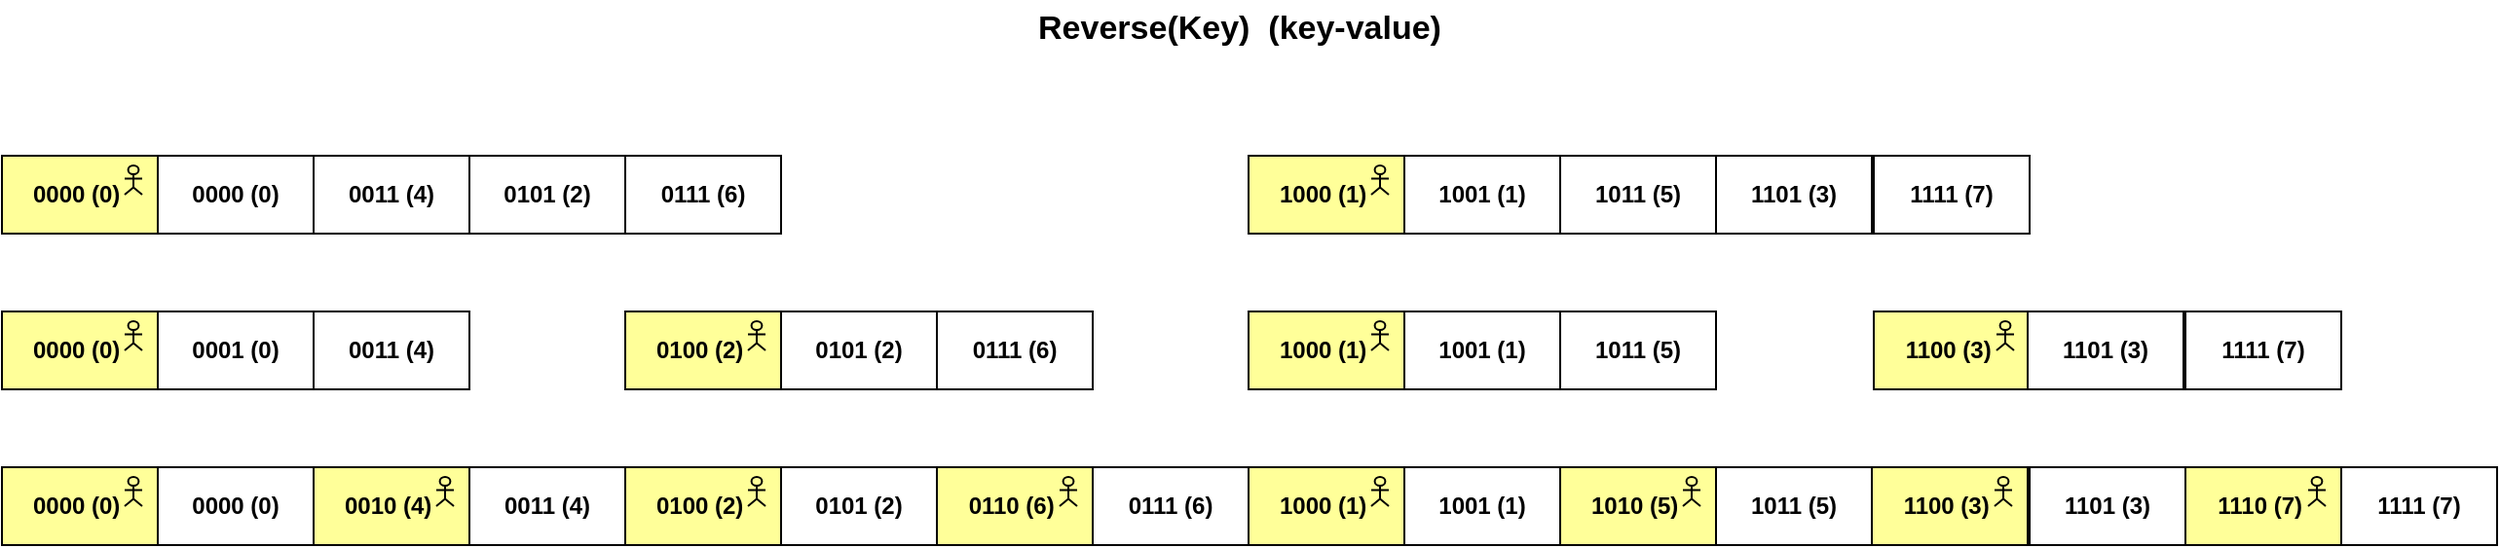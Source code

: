 <mxfile version="21.7.5" type="device">
  <diagram name="第 1 页" id="RAFWVlt1COdzInmdE8SN">
    <mxGraphModel dx="1200" dy="836" grid="1" gridSize="10" guides="1" tooltips="1" connect="1" arrows="1" fold="1" page="1" pageScale="1" pageWidth="827" pageHeight="1169" math="0" shadow="0">
      <root>
        <mxCell id="0" />
        <mxCell id="1" parent="0" />
        <mxCell id="FZ4wsT6G5ozGQsdqxxKQ-26" value="&lt;b&gt;0000 (0)&amp;nbsp;&lt;/b&gt;" style="html=1;outlineConnect=0;whiteSpace=wrap;fillColor=#ffff99;shape=mxgraph.archimate3.application;appType=actor;archiType=square;" vertex="1" parent="1">
          <mxGeometry x="120" y="360" width="80" height="40" as="geometry" />
        </mxCell>
        <mxCell id="FZ4wsT6G5ozGQsdqxxKQ-27" value="&lt;b&gt;0000 (0)&lt;/b&gt;" style="rounded=0;whiteSpace=wrap;html=1;" vertex="1" parent="1">
          <mxGeometry x="200" y="360" width="80" height="40" as="geometry" />
        </mxCell>
        <mxCell id="FZ4wsT6G5ozGQsdqxxKQ-30" value="&lt;b&gt;0011 (4)&lt;/b&gt;" style="rounded=0;whiteSpace=wrap;html=1;" vertex="1" parent="1">
          <mxGeometry x="280" y="360" width="80" height="40" as="geometry" />
        </mxCell>
        <mxCell id="FZ4wsT6G5ozGQsdqxxKQ-31" value="&lt;b&gt;0101 (2)&lt;/b&gt;" style="rounded=0;whiteSpace=wrap;html=1;" vertex="1" parent="1">
          <mxGeometry x="360" y="360" width="80" height="40" as="geometry" />
        </mxCell>
        <mxCell id="FZ4wsT6G5ozGQsdqxxKQ-32" value="&lt;b&gt;0111 (6)&lt;/b&gt;" style="rounded=0;whiteSpace=wrap;html=1;" vertex="1" parent="1">
          <mxGeometry x="440" y="360" width="80" height="40" as="geometry" />
        </mxCell>
        <mxCell id="FZ4wsT6G5ozGQsdqxxKQ-33" value="&lt;b&gt;1000 (1)&amp;nbsp;&lt;/b&gt;" style="html=1;outlineConnect=0;whiteSpace=wrap;fillColor=#ffff99;shape=mxgraph.archimate3.application;appType=actor;archiType=square;" vertex="1" parent="1">
          <mxGeometry x="760" y="360" width="80" height="40" as="geometry" />
        </mxCell>
        <mxCell id="FZ4wsT6G5ozGQsdqxxKQ-34" value="&lt;b&gt;1001 (1)&lt;/b&gt;" style="rounded=0;whiteSpace=wrap;html=1;" vertex="1" parent="1">
          <mxGeometry x="840" y="360" width="80" height="40" as="geometry" />
        </mxCell>
        <mxCell id="FZ4wsT6G5ozGQsdqxxKQ-35" value="&lt;b&gt;1011 (5)&lt;/b&gt;" style="rounded=0;whiteSpace=wrap;html=1;" vertex="1" parent="1">
          <mxGeometry x="920" y="360" width="80" height="40" as="geometry" />
        </mxCell>
        <mxCell id="FZ4wsT6G5ozGQsdqxxKQ-36" value="&lt;b&gt;1101 (3)&lt;/b&gt;" style="rounded=0;whiteSpace=wrap;html=1;" vertex="1" parent="1">
          <mxGeometry x="1000" y="360" width="80" height="40" as="geometry" />
        </mxCell>
        <mxCell id="FZ4wsT6G5ozGQsdqxxKQ-37" value="&lt;b&gt;1111 (7)&lt;/b&gt;" style="rounded=0;whiteSpace=wrap;html=1;" vertex="1" parent="1">
          <mxGeometry x="1081" y="360" width="80" height="40" as="geometry" />
        </mxCell>
        <mxCell id="FZ4wsT6G5ozGQsdqxxKQ-38" value="&lt;b&gt;0000 (0)&amp;nbsp;&lt;/b&gt;" style="html=1;outlineConnect=0;whiteSpace=wrap;fillColor=#ffff99;shape=mxgraph.archimate3.application;appType=actor;archiType=square;" vertex="1" parent="1">
          <mxGeometry x="120" y="440" width="80" height="40" as="geometry" />
        </mxCell>
        <mxCell id="FZ4wsT6G5ozGQsdqxxKQ-39" value="&lt;b&gt;0001 (0)&lt;/b&gt;" style="rounded=0;whiteSpace=wrap;html=1;" vertex="1" parent="1">
          <mxGeometry x="200" y="440" width="80" height="40" as="geometry" />
        </mxCell>
        <mxCell id="FZ4wsT6G5ozGQsdqxxKQ-40" value="&lt;b&gt;0011 (4)&lt;/b&gt;" style="rounded=0;whiteSpace=wrap;html=1;" vertex="1" parent="1">
          <mxGeometry x="280" y="440" width="80" height="40" as="geometry" />
        </mxCell>
        <mxCell id="FZ4wsT6G5ozGQsdqxxKQ-41" value="&lt;b&gt;0100 (2)&amp;nbsp;&lt;/b&gt;" style="html=1;outlineConnect=0;whiteSpace=wrap;fillColor=#ffff99;shape=mxgraph.archimate3.application;appType=actor;archiType=square;" vertex="1" parent="1">
          <mxGeometry x="440" y="440" width="80" height="40" as="geometry" />
        </mxCell>
        <mxCell id="FZ4wsT6G5ozGQsdqxxKQ-42" value="&lt;b&gt;0101 (2)&lt;/b&gt;" style="rounded=0;whiteSpace=wrap;html=1;" vertex="1" parent="1">
          <mxGeometry x="520" y="440" width="80" height="40" as="geometry" />
        </mxCell>
        <mxCell id="FZ4wsT6G5ozGQsdqxxKQ-45" value="&lt;b&gt;1000 (1)&amp;nbsp;&lt;/b&gt;" style="html=1;outlineConnect=0;whiteSpace=wrap;fillColor=#ffff99;shape=mxgraph.archimate3.application;appType=actor;archiType=square;" vertex="1" parent="1">
          <mxGeometry x="760" y="440" width="80" height="40" as="geometry" />
        </mxCell>
        <mxCell id="FZ4wsT6G5ozGQsdqxxKQ-46" value="&lt;b&gt;1001 (1)&lt;/b&gt;" style="rounded=0;whiteSpace=wrap;html=1;" vertex="1" parent="1">
          <mxGeometry x="840" y="440" width="80" height="40" as="geometry" />
        </mxCell>
        <mxCell id="FZ4wsT6G5ozGQsdqxxKQ-47" value="&lt;b&gt;1011 (5)&lt;/b&gt;" style="rounded=0;whiteSpace=wrap;html=1;" vertex="1" parent="1">
          <mxGeometry x="920" y="440" width="80" height="40" as="geometry" />
        </mxCell>
        <mxCell id="FZ4wsT6G5ozGQsdqxxKQ-48" value="&lt;b&gt;1100 (3)&amp;nbsp;&lt;/b&gt;" style="html=1;outlineConnect=0;whiteSpace=wrap;fillColor=#ffff99;shape=mxgraph.archimate3.application;appType=actor;archiType=square;" vertex="1" parent="1">
          <mxGeometry x="1081" y="440" width="80" height="40" as="geometry" />
        </mxCell>
        <mxCell id="FZ4wsT6G5ozGQsdqxxKQ-49" value="&lt;b&gt;1101 (3)&lt;/b&gt;" style="rounded=0;whiteSpace=wrap;html=1;" vertex="1" parent="1">
          <mxGeometry x="1160" y="440" width="80" height="40" as="geometry" />
        </mxCell>
        <mxCell id="FZ4wsT6G5ozGQsdqxxKQ-50" value="&lt;b&gt;1111 (7)&lt;/b&gt;" style="rounded=0;whiteSpace=wrap;html=1;" vertex="1" parent="1">
          <mxGeometry x="1241" y="440" width="80" height="40" as="geometry" />
        </mxCell>
        <mxCell id="FZ4wsT6G5ozGQsdqxxKQ-51" value="&lt;b&gt;0111 (6)&lt;/b&gt;" style="rounded=0;whiteSpace=wrap;html=1;" vertex="1" parent="1">
          <mxGeometry x="600" y="440" width="80" height="40" as="geometry" />
        </mxCell>
        <mxCell id="FZ4wsT6G5ozGQsdqxxKQ-52" value="&lt;b&gt;0000 (0)&amp;nbsp;&lt;/b&gt;" style="html=1;outlineConnect=0;whiteSpace=wrap;fillColor=#ffff99;shape=mxgraph.archimate3.application;appType=actor;archiType=square;" vertex="1" parent="1">
          <mxGeometry x="120" y="520" width="80" height="40" as="geometry" />
        </mxCell>
        <mxCell id="FZ4wsT6G5ozGQsdqxxKQ-54" value="&lt;b&gt;0000 (0)&lt;/b&gt;" style="rounded=0;whiteSpace=wrap;html=1;" vertex="1" parent="1">
          <mxGeometry x="200" y="520" width="80" height="40" as="geometry" />
        </mxCell>
        <mxCell id="FZ4wsT6G5ozGQsdqxxKQ-56" value="&lt;b&gt;0010 (4)&amp;nbsp;&lt;/b&gt;" style="html=1;outlineConnect=0;whiteSpace=wrap;fillColor=#ffff99;shape=mxgraph.archimate3.application;appType=actor;archiType=square;" vertex="1" parent="1">
          <mxGeometry x="280" y="520" width="80" height="40" as="geometry" />
        </mxCell>
        <mxCell id="FZ4wsT6G5ozGQsdqxxKQ-57" value="&lt;b&gt;0011 (4)&lt;/b&gt;" style="rounded=0;whiteSpace=wrap;html=1;" vertex="1" parent="1">
          <mxGeometry x="360" y="520" width="80" height="40" as="geometry" />
        </mxCell>
        <mxCell id="FZ4wsT6G5ozGQsdqxxKQ-58" value="&lt;b&gt;0100 (2)&amp;nbsp;&lt;/b&gt;" style="html=1;outlineConnect=0;whiteSpace=wrap;fillColor=#ffff99;shape=mxgraph.archimate3.application;appType=actor;archiType=square;" vertex="1" parent="1">
          <mxGeometry x="440" y="520" width="80" height="40" as="geometry" />
        </mxCell>
        <mxCell id="FZ4wsT6G5ozGQsdqxxKQ-59" value="&lt;b&gt;0101 (2)&lt;/b&gt;" style="rounded=0;whiteSpace=wrap;html=1;" vertex="1" parent="1">
          <mxGeometry x="520" y="520" width="80" height="40" as="geometry" />
        </mxCell>
        <mxCell id="FZ4wsT6G5ozGQsdqxxKQ-60" value="&lt;b&gt;0110 (6)&amp;nbsp;&lt;/b&gt;" style="html=1;outlineConnect=0;whiteSpace=wrap;fillColor=#ffff99;shape=mxgraph.archimate3.application;appType=actor;archiType=square;" vertex="1" parent="1">
          <mxGeometry x="600" y="520" width="80" height="40" as="geometry" />
        </mxCell>
        <mxCell id="FZ4wsT6G5ozGQsdqxxKQ-61" value="&lt;b&gt;0111 (6)&lt;/b&gt;" style="rounded=0;whiteSpace=wrap;html=1;" vertex="1" parent="1">
          <mxGeometry x="680" y="520" width="80" height="40" as="geometry" />
        </mxCell>
        <mxCell id="FZ4wsT6G5ozGQsdqxxKQ-62" value="&lt;b&gt;1000 (1)&amp;nbsp;&lt;/b&gt;" style="html=1;outlineConnect=0;whiteSpace=wrap;fillColor=#ffff99;shape=mxgraph.archimate3.application;appType=actor;archiType=square;" vertex="1" parent="1">
          <mxGeometry x="760" y="520" width="80" height="40" as="geometry" />
        </mxCell>
        <mxCell id="FZ4wsT6G5ozGQsdqxxKQ-63" value="&lt;b&gt;1001 (1)&lt;/b&gt;" style="rounded=0;whiteSpace=wrap;html=1;" vertex="1" parent="1">
          <mxGeometry x="840" y="520" width="80" height="40" as="geometry" />
        </mxCell>
        <mxCell id="FZ4wsT6G5ozGQsdqxxKQ-64" value="&lt;b&gt;1010 (5)&amp;nbsp;&lt;/b&gt;" style="html=1;outlineConnect=0;whiteSpace=wrap;fillColor=#ffff99;shape=mxgraph.archimate3.application;appType=actor;archiType=square;" vertex="1" parent="1">
          <mxGeometry x="920" y="520" width="80" height="40" as="geometry" />
        </mxCell>
        <mxCell id="FZ4wsT6G5ozGQsdqxxKQ-65" value="&lt;b&gt;1011 (5)&lt;/b&gt;" style="rounded=0;whiteSpace=wrap;html=1;" vertex="1" parent="1">
          <mxGeometry x="1000" y="520" width="80" height="40" as="geometry" />
        </mxCell>
        <mxCell id="FZ4wsT6G5ozGQsdqxxKQ-66" value="&lt;b&gt;1100 (3)&amp;nbsp;&lt;/b&gt;" style="html=1;outlineConnect=0;whiteSpace=wrap;fillColor=#ffff99;shape=mxgraph.archimate3.application;appType=actor;archiType=square;" vertex="1" parent="1">
          <mxGeometry x="1080" y="520" width="80" height="40" as="geometry" />
        </mxCell>
        <mxCell id="FZ4wsT6G5ozGQsdqxxKQ-67" value="&lt;b&gt;1101 (3)&lt;/b&gt;" style="rounded=0;whiteSpace=wrap;html=1;" vertex="1" parent="1">
          <mxGeometry x="1161" y="520" width="80" height="40" as="geometry" />
        </mxCell>
        <mxCell id="FZ4wsT6G5ozGQsdqxxKQ-68" value="&lt;b&gt;1110 (7)&amp;nbsp;&lt;/b&gt;" style="html=1;outlineConnect=0;whiteSpace=wrap;fillColor=#ffff99;shape=mxgraph.archimate3.application;appType=actor;archiType=square;" vertex="1" parent="1">
          <mxGeometry x="1241" y="520" width="80" height="40" as="geometry" />
        </mxCell>
        <mxCell id="FZ4wsT6G5ozGQsdqxxKQ-69" value="&lt;b&gt;1111 (7)&lt;/b&gt;" style="rounded=0;whiteSpace=wrap;html=1;" vertex="1" parent="1">
          <mxGeometry x="1321" y="520" width="80" height="40" as="geometry" />
        </mxCell>
        <mxCell id="FZ4wsT6G5ozGQsdqxxKQ-70" value="&lt;b style=&quot;font-size: 17px;&quot;&gt;Reverse(Key)&amp;nbsp; (key-value)&lt;/b&gt;" style="text;html=1;align=center;verticalAlign=middle;resizable=0;points=[];autosize=1;strokeColor=none;fillColor=none;fontSize=17;" vertex="1" parent="1">
          <mxGeometry x="640" y="280" width="230" height="30" as="geometry" />
        </mxCell>
      </root>
    </mxGraphModel>
  </diagram>
</mxfile>
